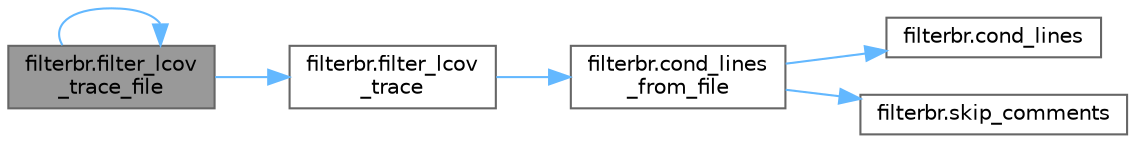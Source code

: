 digraph "filterbr.filter_lcov_trace_file"
{
 // LATEX_PDF_SIZE
  bgcolor="transparent";
  edge [fontname=Helvetica,fontsize=10,labelfontname=Helvetica,labelfontsize=10];
  node [fontname=Helvetica,fontsize=10,shape=box,height=0.2,width=0.4];
  rankdir="LR";
  Node1 [id="Node000001",label="filterbr.filter_lcov\l_trace_file",height=0.2,width=0.4,color="gray40", fillcolor="grey60", style="filled", fontcolor="black",tooltip=" "];
  Node1 -> Node2 [id="edge1_Node000001_Node000002",color="steelblue1",style="solid",tooltip=" "];
  Node2 [id="Node000002",label="filterbr.filter_lcov\l_trace",height=0.2,width=0.4,color="grey40", fillcolor="white", style="filled",URL="$namespacefilterbr.html#ad2c0b976d6f5fc84705aa36fbb6f3498",tooltip=" "];
  Node2 -> Node3 [id="edge2_Node000002_Node000003",color="steelblue1",style="solid",tooltip=" "];
  Node3 [id="Node000003",label="filterbr.cond_lines\l_from_file",height=0.2,width=0.4,color="grey40", fillcolor="white", style="filled",URL="$namespacefilterbr.html#aac4fe55e3348eccd24be4aa5fe5eb61f",tooltip=" "];
  Node3 -> Node4 [id="edge3_Node000003_Node000004",color="steelblue1",style="solid",tooltip=" "];
  Node4 [id="Node000004",label="filterbr.cond_lines",height=0.2,width=0.4,color="grey40", fillcolor="white", style="filled",URL="$namespacefilterbr.html#a4db2c10890511164c92dce26abea7a7f",tooltip=" "];
  Node3 -> Node5 [id="edge4_Node000003_Node000005",color="steelblue1",style="solid",tooltip=" "];
  Node5 [id="Node000005",label="filterbr.skip_comments",height=0.2,width=0.4,color="grey40", fillcolor="white", style="filled",URL="$namespacefilterbr.html#a68b7a641ae051ec0c2abe2e82d110941",tooltip=" "];
  Node1 -> Node1 [id="edge5_Node000001_Node000001",color="steelblue1",style="solid",tooltip=" "];
}
